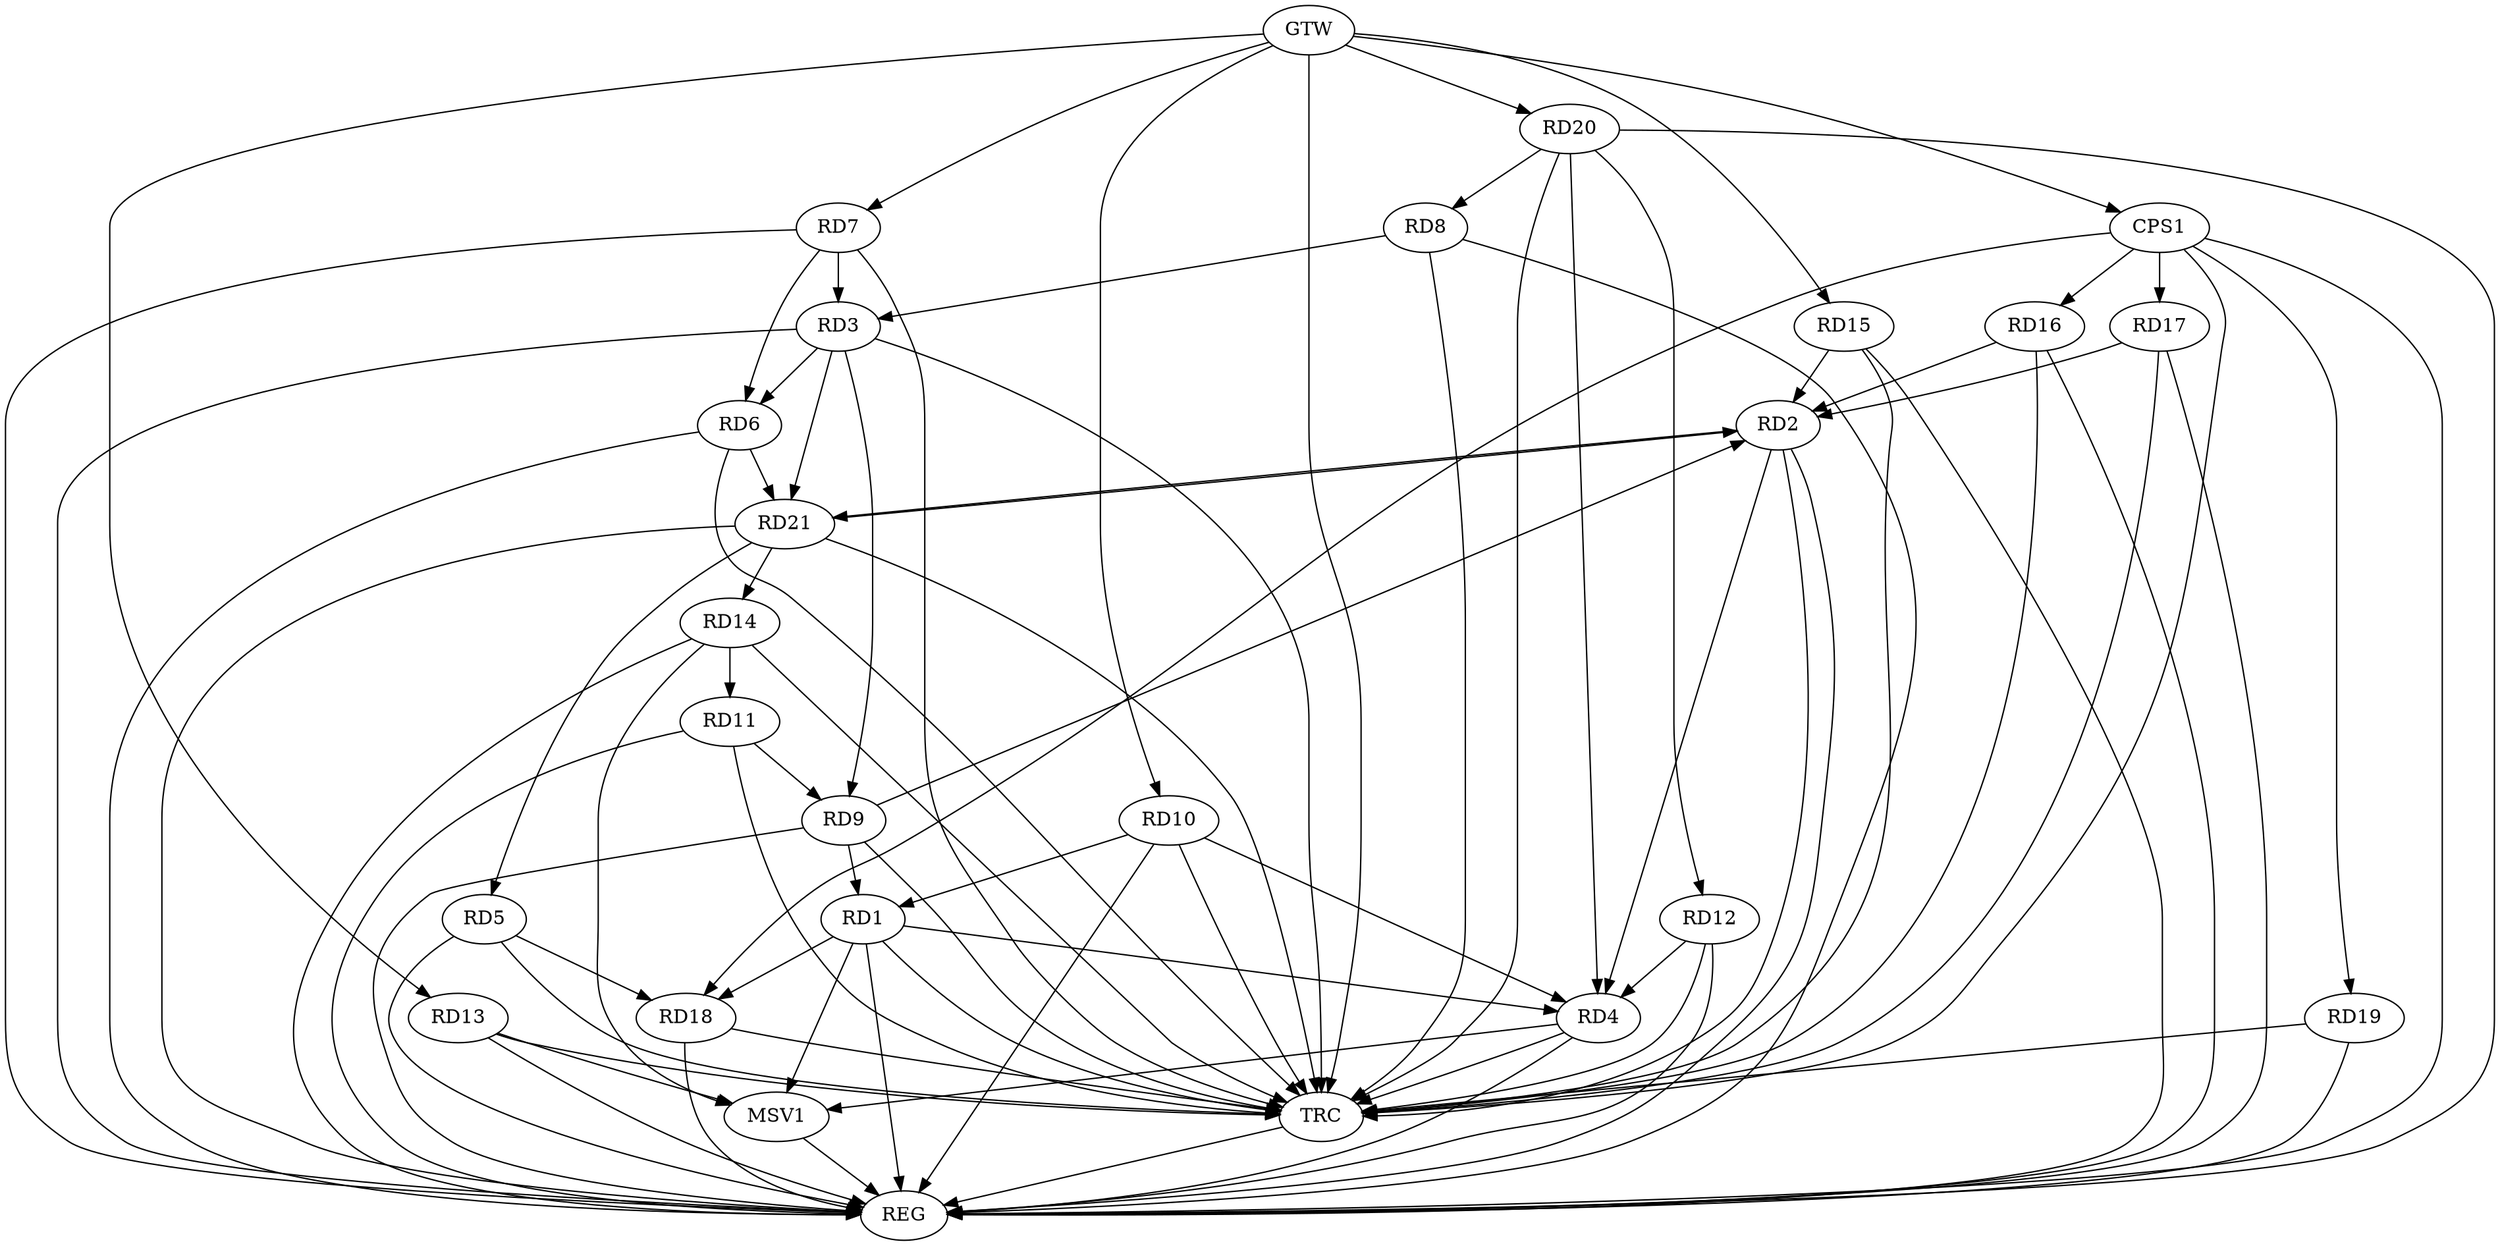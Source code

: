 strict digraph G {
  RD1 [ label="RD1" ];
  RD2 [ label="RD2" ];
  RD3 [ label="RD3" ];
  RD4 [ label="RD4" ];
  RD5 [ label="RD5" ];
  RD6 [ label="RD6" ];
  RD7 [ label="RD7" ];
  RD8 [ label="RD8" ];
  RD9 [ label="RD9" ];
  RD10 [ label="RD10" ];
  RD11 [ label="RD11" ];
  RD12 [ label="RD12" ];
  RD13 [ label="RD13" ];
  RD14 [ label="RD14" ];
  RD15 [ label="RD15" ];
  RD16 [ label="RD16" ];
  RD17 [ label="RD17" ];
  RD18 [ label="RD18" ];
  RD19 [ label="RD19" ];
  RD20 [ label="RD20" ];
  RD21 [ label="RD21" ];
  CPS1 [ label="CPS1" ];
  GTW [ label="GTW" ];
  REG [ label="REG" ];
  TRC [ label="TRC" ];
  MSV1 [ label="MSV1" ];
  RD1 -> RD4;
  RD9 -> RD1;
  RD10 -> RD1;
  RD1 -> RD18;
  RD2 -> RD4;
  RD2 -> RD21;
  RD21 -> RD2;
  RD3 -> RD6;
  RD7 -> RD3;
  RD8 -> RD3;
  RD3 -> RD9;
  RD3 -> RD21;
  RD10 -> RD4;
  RD12 -> RD4;
  RD20 -> RD4;
  RD5 -> RD18;
  RD21 -> RD5;
  RD7 -> RD6;
  RD6 -> RD21;
  RD20 -> RD8;
  RD11 -> RD9;
  RD14 -> RD11;
  RD20 -> RD12;
  RD21 -> RD14;
  CPS1 -> RD16;
  CPS1 -> RD17;
  CPS1 -> RD18;
  CPS1 -> RD19;
  GTW -> RD7;
  GTW -> RD10;
  GTW -> RD13;
  GTW -> RD15;
  GTW -> RD20;
  GTW -> CPS1;
  RD1 -> REG;
  RD2 -> REG;
  RD3 -> REG;
  RD4 -> REG;
  RD5 -> REG;
  RD6 -> REG;
  RD7 -> REG;
  RD8 -> REG;
  RD9 -> REG;
  RD10 -> REG;
  RD11 -> REG;
  RD12 -> REG;
  RD13 -> REG;
  RD14 -> REG;
  RD15 -> REG;
  RD16 -> REG;
  RD17 -> REG;
  RD18 -> REG;
  RD19 -> REG;
  RD20 -> REG;
  RD21 -> REG;
  CPS1 -> REG;
  RD1 -> TRC;
  RD2 -> TRC;
  RD3 -> TRC;
  RD4 -> TRC;
  RD5 -> TRC;
  RD6 -> TRC;
  RD7 -> TRC;
  RD8 -> TRC;
  RD9 -> TRC;
  RD10 -> TRC;
  RD11 -> TRC;
  RD12 -> TRC;
  RD13 -> TRC;
  RD14 -> TRC;
  RD15 -> TRC;
  RD16 -> TRC;
  RD17 -> TRC;
  RD18 -> TRC;
  RD19 -> TRC;
  RD20 -> TRC;
  RD21 -> TRC;
  CPS1 -> TRC;
  GTW -> TRC;
  TRC -> REG;
  RD15 -> RD2;
  RD17 -> RD2;
  RD9 -> RD2;
  RD16 -> RD2;
  RD1 -> MSV1;
  RD4 -> MSV1;
  RD13 -> MSV1;
  RD14 -> MSV1;
  MSV1 -> REG;
}
